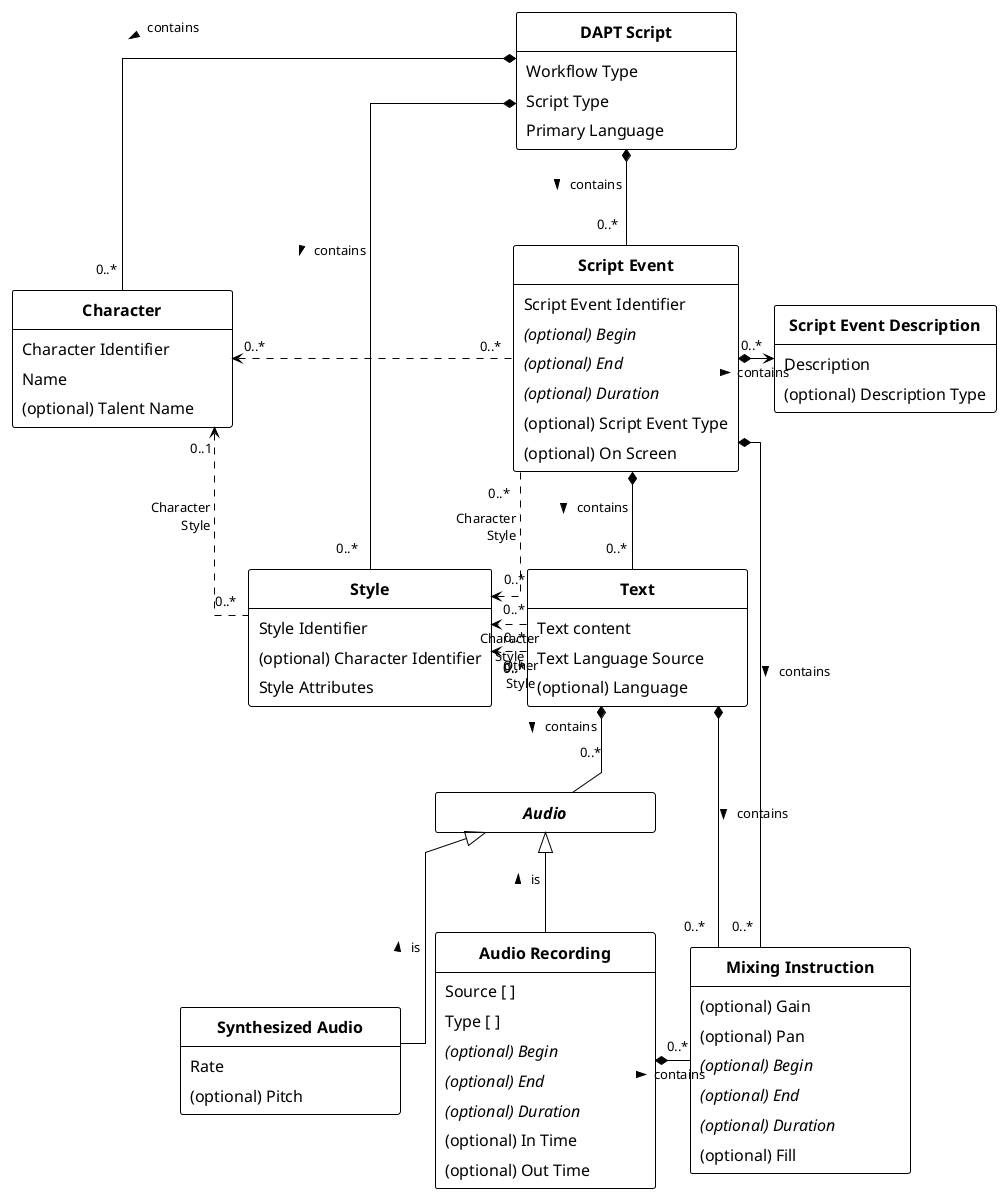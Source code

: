 @startuml class-diagram
!theme plain
!pragma ratio 1.3
skinparam groupInheritance 2
skinparam linetype ortho
skinparam DefaultFontName sans-serif
skinparam DefaultFontSize 16
skinparam ArrowFontSize 13
skinparam ArrowMessageAlignment direction
skinparam Padding 4
' skinparam Nodesep 30
skinparam Ranksep 5
skinparam MinClassWidth 220

' scale 1024 width

together {

    Class DAPTScript as "**DAPT Script**" [[#dapt-script]] {
        Workflow Type [[[#workflow-type]]]
        Script Type [[[#script-type]]]
        Primary Language [[[#primary-language]]]
    }

    together {
        Class ScriptEvent as "**Script Event**" [[#script-event]] {
            Script Event Identifier [[[#dfn-script-event-identifier]]]
            {field} {abstract} (optional) Begin [[[#dfn-begin]]]
            {field} {abstract} (optional) End [[[#dfn-end]]]
            {field} {abstract} (optional) Duration [[[#dfn-duration]]]
            {field} (optional) Script Event Type [[[#dfn-script-event-type]]]
            {field} (optional) On Screen [[[#on-screen]]]
        }

        Class ScriptEventDescription as "**Script Event Description**" [[#dfn-script-event-description]] {
            {field} Description
            {field} (optional) Description Type [[[#dfn-description-type]]]
        }
    }

    Class Text as "**Text**" [[#text]] {
        Text content [[[#dfn-text]]]
        Text Language Source [[[#text-language-source]]]
        {field} (optional) Language
        ' {field} (optional) Inline Style Attributes
    }

    Class Style as "**Style**" {
        Style Identifier
        {field} (optional) Character Identifier [[[#dfn-character-identifier]]]
        Style Attributes
    }
    
}

Class Character as "**Character**" [[#character]] {
    Character Identifier [[[#dfn-character-identifier]]]
    Name [[[#dfn-character-name]]]
    {field} (optional) Talent Name [[[#dfn-character-talent-name]]]
}

'together {
    abstract Class Audio as "**Audio**" [[#dfn-audio]] {
    }

    class MixingInstruction as "**Mixing Instruction**" [[#dfn-mixing-instruction]] {
        {field} (optional) Gain [[[#dfn-gain]]]
        {field} (optional) Pan [[[#dfn-pan]]]
        {field} {abstract} (optional) Begin [[[#dfn-begin]]]
        {field} {abstract} (optional) End [[[#dfn-end]]]
        {field} {abstract} (optional) Duration [[[#dfn-duration]]]
        {field} (optional) Fill [[[#dfn-fill]]]
    }

    Class SynthesizedAudio as "**Synthesized Audio**" [[#dfn-synthesized-audio]] {
        Rate [[[#dfn-rate]]]
        {field} (optional) Pitch [[[#dfn-pitch]]]
    }

    Class AudioRecording as "**Audio Recording**" [[#dfn-audio-recording]] {
        Source [ ] [[[#dfn-source]]]
        Type [ ] [[[#dfn-type]]]
        {field} {abstract} (optional) Begin [[[#dfn-begin]]]
        {field} {abstract} (optional) End [[[#dfn-end]]]
        {field} {abstract} (optional) Duration [[[#dfn-duration]]]
        {field} (optional) In Time [[[#dfn-in-time]]]
        {field} (optional) Out Time [[[#dfn-out-time]]]
    }

'}


' MixingInstruction -[hidden]r-AudioRecording


DAPTScript *-- "0..* " ScriptEvent : contains >
DAPTScript *-[norank]- "0..*" Character : contains\r >
DAPTScript *-[norank]- "0..*  " Style : contains >
Character "0..1  " <.down "0..*" Style [[#dfn-character-style]] : Character\rStyle
ScriptEvent *-- "0..*" Text : contains >
ScriptEvent "0..*" .[norank]> "0..*" Style [[#dfn-character-style]] : Character\rStyle
ScriptEvent *-left> "0..*" ScriptEventDescription : contains >
ScriptEvent *- "0..*" MixingInstruction : contains >
Text "0..*" .[norank].> "0..*" Style [[#dfn-character-style]] : Character\nStyle
Text "0..*" ..> "0..*" Style : Other\nStyle
Text *-- "0..* " Audio : contains >
Text *-- "0..* " MixingInstruction : contains >
ScriptEvent "0..*" ..left> "0..*" Character
AudioRecording *-right- "0..* " MixingInstruction : contains >
Audio <|-- SynthesizedAudio : is <
Audio <|-- AudioRecording : is <

SynthesizedAudio -[hidden]r- AudioRecording

' Hidden links to persuade the layout to look nicer
' DAPTScript -[hidden]right- Style
Text -[hidden]right--- Style
Character -[hidden]down Style
' ScriptEventDescription -[hidden]- MixingInstruction
' MixingInstruction -[hidden]left- Text
' Text -[hidden]left- Style
' AudioRecording -[hidden]right- SynthesizedAudio

hide empty members
hide circle
@enduml